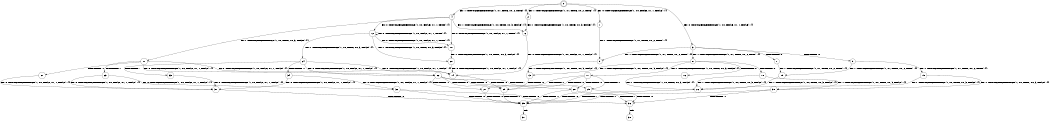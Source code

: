 digraph BCG {
size = "7, 10.5";
center = TRUE;
node [shape = circle];
0 [peripheries = 2];
0 -> 1 [label = "EX !0 !ATOMIC_EXCH_BRANCH (1, +0, FALSE, +1, 1, FALSE) !{}"];
0 -> 2 [label = "EX !1 !ATOMIC_EXCH_BRANCH (1, +1, TRUE, +0, 2, TRUE) !{}"];
0 -> 3 [label = "EX !0 !ATOMIC_EXCH_BRANCH (1, +0, FALSE, +1, 1, FALSE) !{}"];
0 -> 4 [label = "EX !1 !ATOMIC_EXCH_BRANCH (1, +1, TRUE, +0, 2, TRUE) !{}"];
1 -> 5 [label = "EX !1 !ATOMIC_EXCH_BRANCH (1, +1, TRUE, +0, 2, TRUE) !{}"];
2 -> 6 [label = "EX !1 !ATOMIC_EXCH_BRANCH (1, +0, TRUE, +0, 3, FALSE) !{}"];
3 -> 5 [label = "EX !1 !ATOMIC_EXCH_BRANCH (1, +1, TRUE, +0, 2, TRUE) !{}"];
3 -> 7 [label = "TERMINATE !0"];
3 -> 8 [label = "EX !1 !ATOMIC_EXCH_BRANCH (1, +1, TRUE, +0, 2, TRUE) !{}"];
3 -> 9 [label = "TERMINATE !0"];
4 -> 6 [label = "EX !1 !ATOMIC_EXCH_BRANCH (1, +0, TRUE, +0, 3, FALSE) !{}"];
4 -> 10 [label = "EX !0 !ATOMIC_EXCH_BRANCH (1, +0, FALSE, +1, 1, TRUE) !{}"];
4 -> 11 [label = "EX !1 !ATOMIC_EXCH_BRANCH (1, +0, TRUE, +0, 3, FALSE) !{}"];
4 -> 12 [label = "EX !0 !ATOMIC_EXCH_BRANCH (1, +0, FALSE, +1, 1, TRUE) !{}"];
5 -> 13 [label = "EX !1 !ATOMIC_EXCH_BRANCH (1, +0, TRUE, +0, 3, FALSE) !{}"];
6 -> 14 [label = "EX !0 !ATOMIC_EXCH_BRANCH (1, +0, FALSE, +1, 1, FALSE) !{}"];
7 -> 15 [label = "EX !1 !ATOMIC_EXCH_BRANCH (1, +1, TRUE, +0, 2, TRUE) !{}"];
8 -> 13 [label = "EX !1 !ATOMIC_EXCH_BRANCH (1, +0, TRUE, +0, 3, FALSE) !{}"];
8 -> 16 [label = "TERMINATE !0"];
8 -> 17 [label = "EX !1 !ATOMIC_EXCH_BRANCH (1, +0, TRUE, +0, 3, FALSE) !{}"];
8 -> 18 [label = "TERMINATE !0"];
9 -> 15 [label = "EX !1 !ATOMIC_EXCH_BRANCH (1, +1, TRUE, +0, 2, TRUE) !{}"];
9 -> 19 [label = "EX !1 !ATOMIC_EXCH_BRANCH (1, +1, TRUE, +0, 2, TRUE) !{}"];
10 -> 20 [label = "EX !1 !ATOMIC_EXCH_BRANCH (1, +0, TRUE, +0, 3, FALSE) !{}"];
11 -> 14 [label = "EX !0 !ATOMIC_EXCH_BRANCH (1, +0, FALSE, +1, 1, FALSE) !{}"];
11 -> 21 [label = "TERMINATE !1"];
11 -> 22 [label = "EX !0 !ATOMIC_EXCH_BRANCH (1, +0, FALSE, +1, 1, FALSE) !{}"];
11 -> 23 [label = "TERMINATE !1"];
12 -> 10 [label = "EX !0 !ATOMIC_EXCH_BRANCH (1, +0, FALSE, +1, 1, TRUE) !{}"];
12 -> 20 [label = "EX !1 !ATOMIC_EXCH_BRANCH (1, +0, TRUE, +0, 3, FALSE) !{}"];
12 -> 12 [label = "EX !0 !ATOMIC_EXCH_BRANCH (1, +0, FALSE, +1, 1, TRUE) !{}"];
12 -> 24 [label = "EX !1 !ATOMIC_EXCH_BRANCH (1, +0, TRUE, +0, 3, FALSE) !{}"];
13 -> 25 [label = "TERMINATE !0"];
14 -> 25 [label = "TERMINATE !0"];
15 -> 26 [label = "EX !1 !ATOMIC_EXCH_BRANCH (1, +0, TRUE, +0, 3, FALSE) !{}"];
16 -> 26 [label = "EX !1 !ATOMIC_EXCH_BRANCH (1, +0, TRUE, +0, 3, FALSE) !{}"];
17 -> 25 [label = "TERMINATE !0"];
17 -> 27 [label = "TERMINATE !1"];
17 -> 28 [label = "TERMINATE !0"];
17 -> 29 [label = "TERMINATE !1"];
18 -> 26 [label = "EX !1 !ATOMIC_EXCH_BRANCH (1, +0, TRUE, +0, 3, FALSE) !{}"];
18 -> 30 [label = "EX !1 !ATOMIC_EXCH_BRANCH (1, +0, TRUE, +0, 3, FALSE) !{}"];
19 -> 26 [label = "EX !1 !ATOMIC_EXCH_BRANCH (1, +0, TRUE, +0, 3, FALSE) !{}"];
19 -> 30 [label = "EX !1 !ATOMIC_EXCH_BRANCH (1, +0, TRUE, +0, 3, FALSE) !{}"];
20 -> 14 [label = "EX !0 !ATOMIC_EXCH_BRANCH (1, +0, FALSE, +1, 1, FALSE) !{}"];
21 -> 31 [label = "EX !0 !ATOMIC_EXCH_BRANCH (1, +0, FALSE, +1, 1, FALSE) !{}"];
22 -> 25 [label = "TERMINATE !0"];
22 -> 27 [label = "TERMINATE !1"];
22 -> 28 [label = "TERMINATE !0"];
22 -> 29 [label = "TERMINATE !1"];
23 -> 31 [label = "EX !0 !ATOMIC_EXCH_BRANCH (1, +0, FALSE, +1, 1, FALSE) !{}"];
23 -> 32 [label = "EX !0 !ATOMIC_EXCH_BRANCH (1, +0, FALSE, +1, 1, FALSE) !{}"];
24 -> 14 [label = "EX !0 !ATOMIC_EXCH_BRANCH (1, +0, FALSE, +1, 1, FALSE) !{}"];
24 -> 33 [label = "TERMINATE !1"];
24 -> 22 [label = "EX !0 !ATOMIC_EXCH_BRANCH (1, +0, FALSE, +1, 1, FALSE) !{}"];
24 -> 34 [label = "TERMINATE !1"];
25 -> 35 [label = "TERMINATE !1"];
26 -> 35 [label = "TERMINATE !1"];
27 -> 35 [label = "TERMINATE !0"];
28 -> 35 [label = "TERMINATE !1"];
28 -> 36 [label = "TERMINATE !1"];
29 -> 35 [label = "TERMINATE !0"];
29 -> 36 [label = "TERMINATE !0"];
30 -> 35 [label = "TERMINATE !1"];
30 -> 36 [label = "TERMINATE !1"];
31 -> 35 [label = "TERMINATE !0"];
32 -> 35 [label = "TERMINATE !0"];
32 -> 36 [label = "TERMINATE !0"];
33 -> 31 [label = "EX !0 !ATOMIC_EXCH_BRANCH (1, +0, FALSE, +1, 1, FALSE) !{}"];
34 -> 31 [label = "EX !0 !ATOMIC_EXCH_BRANCH (1, +0, FALSE, +1, 1, FALSE) !{}"];
34 -> 32 [label = "EX !0 !ATOMIC_EXCH_BRANCH (1, +0, FALSE, +1, 1, FALSE) !{}"];
35 -> 37 [label = "exit"];
36 -> 38 [label = "exit"];
}
